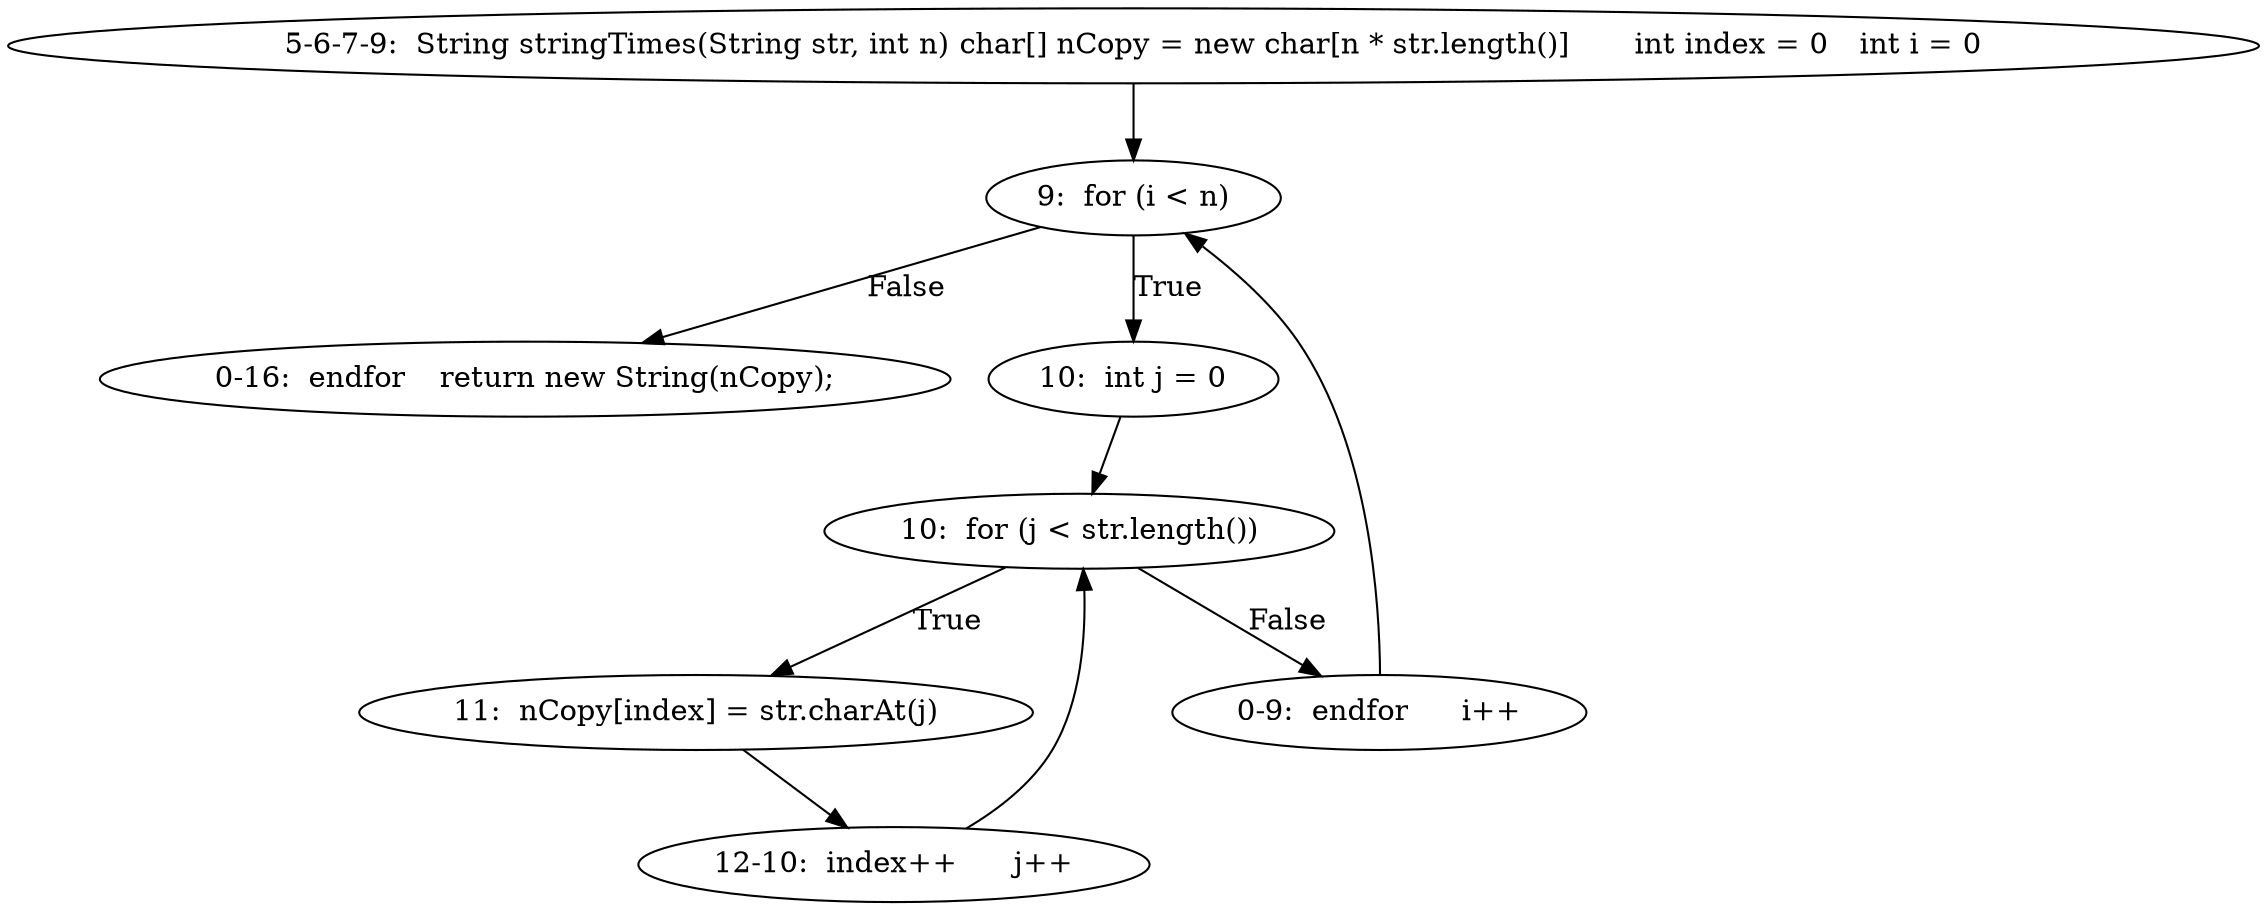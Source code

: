 digraph result_test { 
// graph-vertices
  a3  [label="5-6-7-9:  String stringTimes(String str, int n)	char[] nCopy = new char[n * str.length()]	int index = 0	int i = 0"]; 
  4  [label="9:  for (i < n)"]; 
  a4  [label="0-16:  endfor	return new String(nCopy);"]; 
  7  [label="10:  int j = 0"]; 
  8  [label="10:  for (j < str.length())"]; 
  11  [label="11:  nCopy[index] = str.charAt(j)"]; 
  a5  [label="0-9:  endfor	i++"]; 
  a6  [label="12-10:  index++	j++"]; 
// graph-edges
  a3 -> 4;
  4 -> a4  [label="False"]; 
  4 -> 7  [label="True"]; 
  7 -> 8;
  8 -> a5  [label="False"]; 
  8 -> 11  [label="True"]; 
  11 -> a6;
  a6 -> 8;
  a5 -> 4;
}